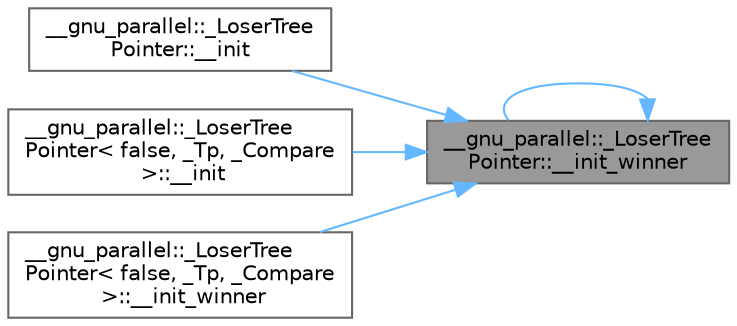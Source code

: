 digraph "__gnu_parallel::_LoserTreePointer::__init_winner"
{
 // LATEX_PDF_SIZE
  bgcolor="transparent";
  edge [fontname=Helvetica,fontsize=10,labelfontname=Helvetica,labelfontsize=10];
  node [fontname=Helvetica,fontsize=10,shape=box,height=0.2,width=0.4];
  rankdir="RL";
  Node1 [id="Node000001",label="__gnu_parallel::_LoserTree\lPointer::__init_winner",height=0.2,width=0.4,color="gray40", fillcolor="grey60", style="filled", fontcolor="black",tooltip=" "];
  Node1 -> Node2 [id="edge1_Node000001_Node000002",dir="back",color="steelblue1",style="solid",tooltip=" "];
  Node2 [id="Node000002",label="__gnu_parallel::_LoserTree\lPointer::__init",height=0.2,width=0.4,color="grey40", fillcolor="white", style="filled",URL="$class____gnu__parallel_1_1___loser_tree_pointer.html#a14745553ee7d256266412a4241c7bd38",tooltip=" "];
  Node1 -> Node3 [id="edge2_Node000001_Node000003",dir="back",color="steelblue1",style="solid",tooltip=" "];
  Node3 [id="Node000003",label="__gnu_parallel::_LoserTree\lPointer\< false, _Tp, _Compare\l \>::__init",height=0.2,width=0.4,color="grey40", fillcolor="white", style="filled",URL="$class____gnu__parallel_1_1___loser_tree_pointer_3_01false_00_01___tp_00_01___compare_01_4.html#a9761d71b8fae76e89f69501ea341fa5e",tooltip=" "];
  Node1 -> Node1 [id="edge3_Node000001_Node000001",dir="back",color="steelblue1",style="solid",tooltip=" "];
  Node1 -> Node4 [id="edge4_Node000001_Node000004",dir="back",color="steelblue1",style="solid",tooltip=" "];
  Node4 [id="Node000004",label="__gnu_parallel::_LoserTree\lPointer\< false, _Tp, _Compare\l \>::__init_winner",height=0.2,width=0.4,color="grey40", fillcolor="white", style="filled",URL="$class____gnu__parallel_1_1___loser_tree_pointer_3_01false_00_01___tp_00_01___compare_01_4.html#ac8306641eb3ed6968aabb0e865fbad08",tooltip=" "];
}
